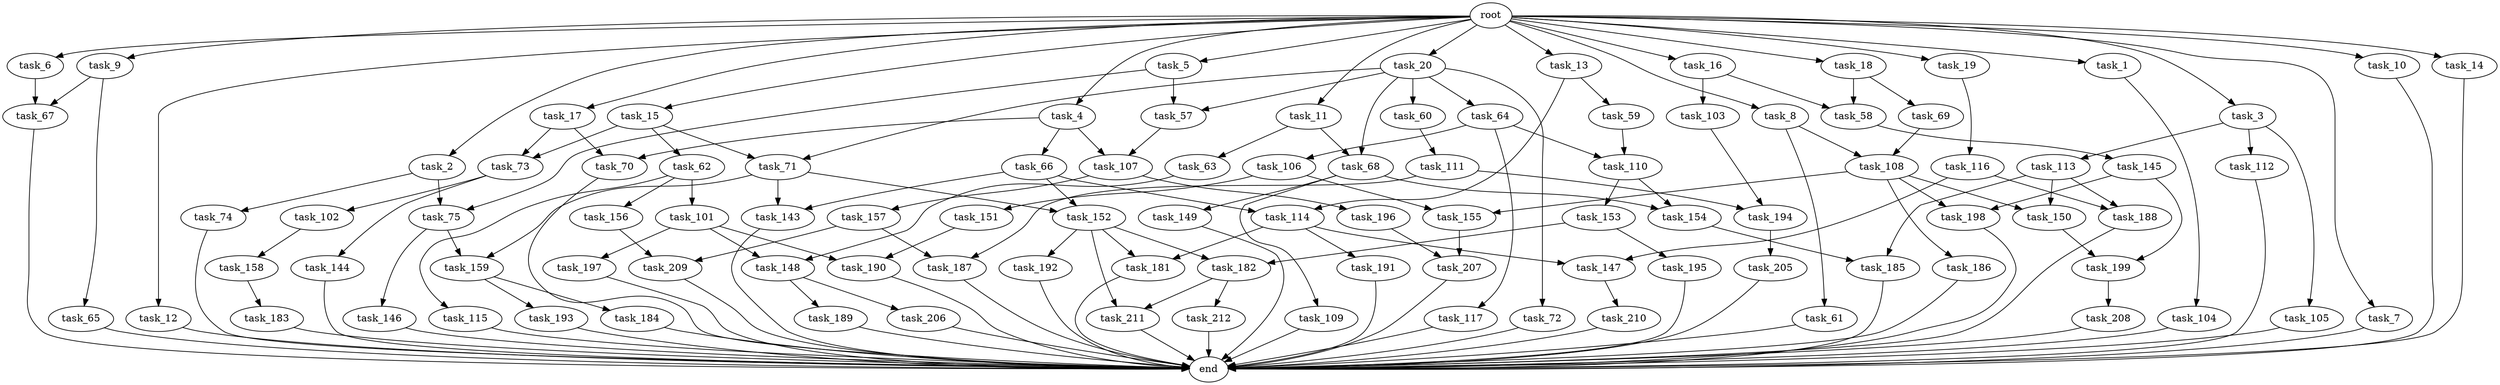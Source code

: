digraph G {
  task_67 [size="73014444032.000000"];
  task_193 [size="21474836480.000000"];
  task_12 [size="102.400000"];
  task_73 [size="171798691840.000000"];
  task_5 [size="102.400000"];
  task_143 [size="44667659878.400002"];
  task_63 [size="54975581388.800003"];
  task_196 [size="42090679500.800003"];
  task_17 [size="102.400000"];
  task_2 [size="102.400000"];
  task_13 [size="102.400000"];
  task_197 [size="69578470195.199997"];
  task_207 [size="89335319756.800003"];
  task_60 [size="21474836480.000000"];
  task_102 [size="42090679500.800003"];
  task_15 [size="102.400000"];
  task_58 [size="55834574848.000000"];
  task_11 [size="102.400000"];
  task_150 [size="29205777612.800003"];
  task_151 [size="3435973836.800000"];
  task_109 [size="69578470195.199997"];
  task_154 [size="155477816115.200012"];
  task_191 [size="3435973836.800000"];
  task_64 [size="21474836480.000000"];
  task_104 [size="7730941132.800000"];
  root [size="0.000000"];
  task_72 [size="21474836480.000000"];
  task_69 [size="42090679500.800003"];
  task_189 [size="42090679500.800003"];
  task_74 [size="21474836480.000000"];
  task_152 [size="44667659878.400002"];
  task_190 [size="139156940390.399994"];
  task_114 [size="61847529062.400002"];
  task_8 [size="102.400000"];
  task_155 [size="24910810316.800003"];
  task_18 [size="102.400000"];
  task_103 [size="13743895347.200001"];
  task_194 [size="58411555225.600006"];
  task_105 [size="21474836480.000000"];
  task_57 [size="63565515980.800003"];
  task_106 [size="54975581388.800003"];
  task_66 [size="85899345920.000000"];
  task_206 [size="42090679500.800003"];
  task_198 [size="24910810316.800003"];
  task_195 [size="7730941132.800000"];
  task_188 [size="29205777612.800003"];
  task_144 [size="42090679500.800003"];
  task_116 [size="13743895347.200001"];
  task_182 [size="77309411328.000000"];
  task_199 [size="89335319756.800003"];
  task_148 [size="91053306675.200012"];
  task_1 [size="102.400000"];
  task_3 [size="102.400000"];
  task_185 [size="15461882265.600000"];
  task_147 [size="24910810316.800003"];
  task_212 [size="85899345920.000000"];
  task_157 [size="42090679500.800003"];
  task_7 [size="102.400000"];
  task_75 [size="63565515980.800003"];
  task_9 [size="102.400000"];
  task_149 [size="69578470195.199997"];
  task_4 [size="102.400000"];
  task_187 [size="140874927308.800018"];
  task_183 [size="42090679500.800003"];
  end [size="0.000000"];
  task_111 [size="69578470195.199997"];
  task_146 [size="13743895347.200001"];
  task_117 [size="54975581388.800003"];
  task_16 [size="102.400000"];
  task_19 [size="102.400000"];
  task_159 [size="27487790694.400002"];
  task_20 [size="102.400000"];
  task_6 [size="102.400000"];
  task_101 [size="13743895347.200001"];
  task_62 [size="85899345920.000000"];
  task_192 [size="69578470195.199997"];
  task_112 [size="21474836480.000000"];
  task_65 [size="69578470195.199997"];
  task_115 [size="13743895347.200001"];
  task_113 [size="21474836480.000000"];
  task_158 [size="30923764531.200001"];
  task_186 [size="21474836480.000000"];
  task_184 [size="21474836480.000000"];
  task_210 [size="69578470195.199997"];
  task_68 [size="76450417868.800003"];
  task_211 [size="155477816115.200012"];
  task_208 [size="54975581388.800003"];
  task_61 [size="13743895347.200001"];
  task_209 [size="99643241267.200012"];
  task_59 [size="30923764531.200001"];
  task_70 [size="171798691840.000000"];
  task_156 [size="13743895347.200001"];
  task_145 [size="85899345920.000000"];
  task_71 [size="107374182400.000000"];
  task_181 [size="73014444032.000000"];
  task_10 [size="102.400000"];
  task_107 [size="107374182400.000000"];
  task_110 [size="58411555225.600006"];
  task_205 [size="69578470195.199997"];
  task_108 [size="21474836480.000000"];
  task_153 [size="85899345920.000000"];
  task_14 [size="102.400000"];

  task_67 -> end [size="1.000000"];
  task_193 -> end [size="1.000000"];
  task_12 -> end [size="1.000000"];
  task_73 -> task_144 [size="411041792.000000"];
  task_73 -> task_102 [size="411041792.000000"];
  task_5 -> task_75 [size="411041792.000000"];
  task_5 -> task_57 [size="411041792.000000"];
  task_143 -> end [size="1.000000"];
  task_63 -> task_148 [size="209715200.000000"];
  task_196 -> task_207 [size="33554432.000000"];
  task_17 -> task_70 [size="838860800.000000"];
  task_17 -> task_73 [size="838860800.000000"];
  task_2 -> task_75 [size="209715200.000000"];
  task_2 -> task_74 [size="209715200.000000"];
  task_13 -> task_114 [size="301989888.000000"];
  task_13 -> task_59 [size="301989888.000000"];
  task_197 -> end [size="1.000000"];
  task_207 -> end [size="1.000000"];
  task_60 -> task_111 [size="679477248.000000"];
  task_102 -> task_158 [size="301989888.000000"];
  task_15 -> task_62 [size="838860800.000000"];
  task_15 -> task_73 [size="838860800.000000"];
  task_15 -> task_71 [size="838860800.000000"];
  task_58 -> task_145 [size="838860800.000000"];
  task_11 -> task_63 [size="536870912.000000"];
  task_11 -> task_68 [size="536870912.000000"];
  task_150 -> task_199 [size="838860800.000000"];
  task_151 -> task_190 [size="679477248.000000"];
  task_109 -> end [size="1.000000"];
  task_154 -> task_185 [size="75497472.000000"];
  task_191 -> end [size="1.000000"];
  task_64 -> task_110 [size="536870912.000000"];
  task_64 -> task_106 [size="536870912.000000"];
  task_64 -> task_117 [size="536870912.000000"];
  task_104 -> end [size="1.000000"];
  root -> task_7 [size="1.000000"];
  root -> task_8 [size="1.000000"];
  root -> task_20 [size="1.000000"];
  root -> task_12 [size="1.000000"];
  root -> task_18 [size="1.000000"];
  root -> task_1 [size="1.000000"];
  root -> task_3 [size="1.000000"];
  root -> task_16 [size="1.000000"];
  root -> task_19 [size="1.000000"];
  root -> task_5 [size="1.000000"];
  root -> task_10 [size="1.000000"];
  root -> task_6 [size="1.000000"];
  root -> task_17 [size="1.000000"];
  root -> task_9 [size="1.000000"];
  root -> task_11 [size="1.000000"];
  root -> task_4 [size="1.000000"];
  root -> task_13 [size="1.000000"];
  root -> task_2 [size="1.000000"];
  root -> task_14 [size="1.000000"];
  root -> task_15 [size="1.000000"];
  task_72 -> end [size="1.000000"];
  task_69 -> task_108 [size="75497472.000000"];
  task_189 -> end [size="1.000000"];
  task_74 -> end [size="1.000000"];
  task_152 -> task_182 [size="679477248.000000"];
  task_152 -> task_181 [size="679477248.000000"];
  task_152 -> task_192 [size="679477248.000000"];
  task_152 -> task_211 [size="679477248.000000"];
  task_190 -> end [size="1.000000"];
  task_114 -> task_181 [size="33554432.000000"];
  task_114 -> task_147 [size="33554432.000000"];
  task_114 -> task_191 [size="33554432.000000"];
  task_8 -> task_108 [size="134217728.000000"];
  task_8 -> task_61 [size="134217728.000000"];
  task_155 -> task_207 [size="838860800.000000"];
  task_18 -> task_69 [size="411041792.000000"];
  task_18 -> task_58 [size="411041792.000000"];
  task_103 -> task_194 [size="33554432.000000"];
  task_194 -> task_205 [size="679477248.000000"];
  task_105 -> end [size="1.000000"];
  task_57 -> task_107 [size="209715200.000000"];
  task_106 -> task_155 [size="33554432.000000"];
  task_106 -> task_151 [size="33554432.000000"];
  task_66 -> task_152 [size="301989888.000000"];
  task_66 -> task_114 [size="301989888.000000"];
  task_66 -> task_143 [size="301989888.000000"];
  task_206 -> end [size="1.000000"];
  task_198 -> end [size="1.000000"];
  task_195 -> end [size="1.000000"];
  task_188 -> end [size="1.000000"];
  task_144 -> end [size="1.000000"];
  task_116 -> task_147 [size="209715200.000000"];
  task_116 -> task_188 [size="209715200.000000"];
  task_182 -> task_212 [size="838860800.000000"];
  task_182 -> task_211 [size="838860800.000000"];
  task_199 -> task_208 [size="536870912.000000"];
  task_148 -> task_189 [size="411041792.000000"];
  task_148 -> task_206 [size="411041792.000000"];
  task_1 -> task_104 [size="75497472.000000"];
  task_3 -> task_112 [size="209715200.000000"];
  task_3 -> task_105 [size="209715200.000000"];
  task_3 -> task_113 [size="209715200.000000"];
  task_185 -> end [size="1.000000"];
  task_147 -> task_210 [size="679477248.000000"];
  task_212 -> end [size="1.000000"];
  task_157 -> task_187 [size="838860800.000000"];
  task_157 -> task_209 [size="838860800.000000"];
  task_7 -> end [size="1.000000"];
  task_75 -> task_146 [size="134217728.000000"];
  task_75 -> task_159 [size="134217728.000000"];
  task_9 -> task_67 [size="679477248.000000"];
  task_9 -> task_65 [size="679477248.000000"];
  task_149 -> end [size="1.000000"];
  task_4 -> task_66 [size="838860800.000000"];
  task_4 -> task_70 [size="838860800.000000"];
  task_4 -> task_107 [size="838860800.000000"];
  task_187 -> end [size="1.000000"];
  task_183 -> end [size="1.000000"];
  task_111 -> task_187 [size="536870912.000000"];
  task_111 -> task_194 [size="536870912.000000"];
  task_146 -> end [size="1.000000"];
  task_117 -> end [size="1.000000"];
  task_16 -> task_103 [size="134217728.000000"];
  task_16 -> task_58 [size="134217728.000000"];
  task_19 -> task_116 [size="134217728.000000"];
  task_159 -> task_193 [size="209715200.000000"];
  task_159 -> task_184 [size="209715200.000000"];
  task_20 -> task_60 [size="209715200.000000"];
  task_20 -> task_72 [size="209715200.000000"];
  task_20 -> task_68 [size="209715200.000000"];
  task_20 -> task_64 [size="209715200.000000"];
  task_20 -> task_71 [size="209715200.000000"];
  task_20 -> task_57 [size="209715200.000000"];
  task_6 -> task_67 [size="33554432.000000"];
  task_101 -> task_190 [size="679477248.000000"];
  task_101 -> task_148 [size="679477248.000000"];
  task_101 -> task_197 [size="679477248.000000"];
  task_62 -> task_101 [size="134217728.000000"];
  task_62 -> task_115 [size="134217728.000000"];
  task_62 -> task_156 [size="134217728.000000"];
  task_192 -> end [size="1.000000"];
  task_112 -> end [size="1.000000"];
  task_65 -> end [size="1.000000"];
  task_115 -> end [size="1.000000"];
  task_113 -> task_150 [size="75497472.000000"];
  task_113 -> task_188 [size="75497472.000000"];
  task_113 -> task_185 [size="75497472.000000"];
  task_158 -> task_183 [size="411041792.000000"];
  task_186 -> end [size="1.000000"];
  task_184 -> end [size="1.000000"];
  task_210 -> end [size="1.000000"];
  task_68 -> task_109 [size="679477248.000000"];
  task_68 -> task_149 [size="679477248.000000"];
  task_68 -> task_154 [size="679477248.000000"];
  task_211 -> end [size="1.000000"];
  task_208 -> end [size="1.000000"];
  task_61 -> end [size="1.000000"];
  task_209 -> end [size="1.000000"];
  task_59 -> task_110 [size="33554432.000000"];
  task_70 -> end [size="1.000000"];
  task_156 -> task_209 [size="134217728.000000"];
  task_145 -> task_199 [size="33554432.000000"];
  task_145 -> task_198 [size="33554432.000000"];
  task_71 -> task_152 [size="134217728.000000"];
  task_71 -> task_159 [size="134217728.000000"];
  task_71 -> task_143 [size="134217728.000000"];
  task_181 -> end [size="1.000000"];
  task_10 -> end [size="1.000000"];
  task_107 -> task_196 [size="411041792.000000"];
  task_107 -> task_157 [size="411041792.000000"];
  task_110 -> task_154 [size="838860800.000000"];
  task_110 -> task_153 [size="838860800.000000"];
  task_205 -> end [size="1.000000"];
  task_108 -> task_186 [size="209715200.000000"];
  task_108 -> task_150 [size="209715200.000000"];
  task_108 -> task_155 [size="209715200.000000"];
  task_108 -> task_198 [size="209715200.000000"];
  task_153 -> task_182 [size="75497472.000000"];
  task_153 -> task_195 [size="75497472.000000"];
  task_14 -> end [size="1.000000"];
}
